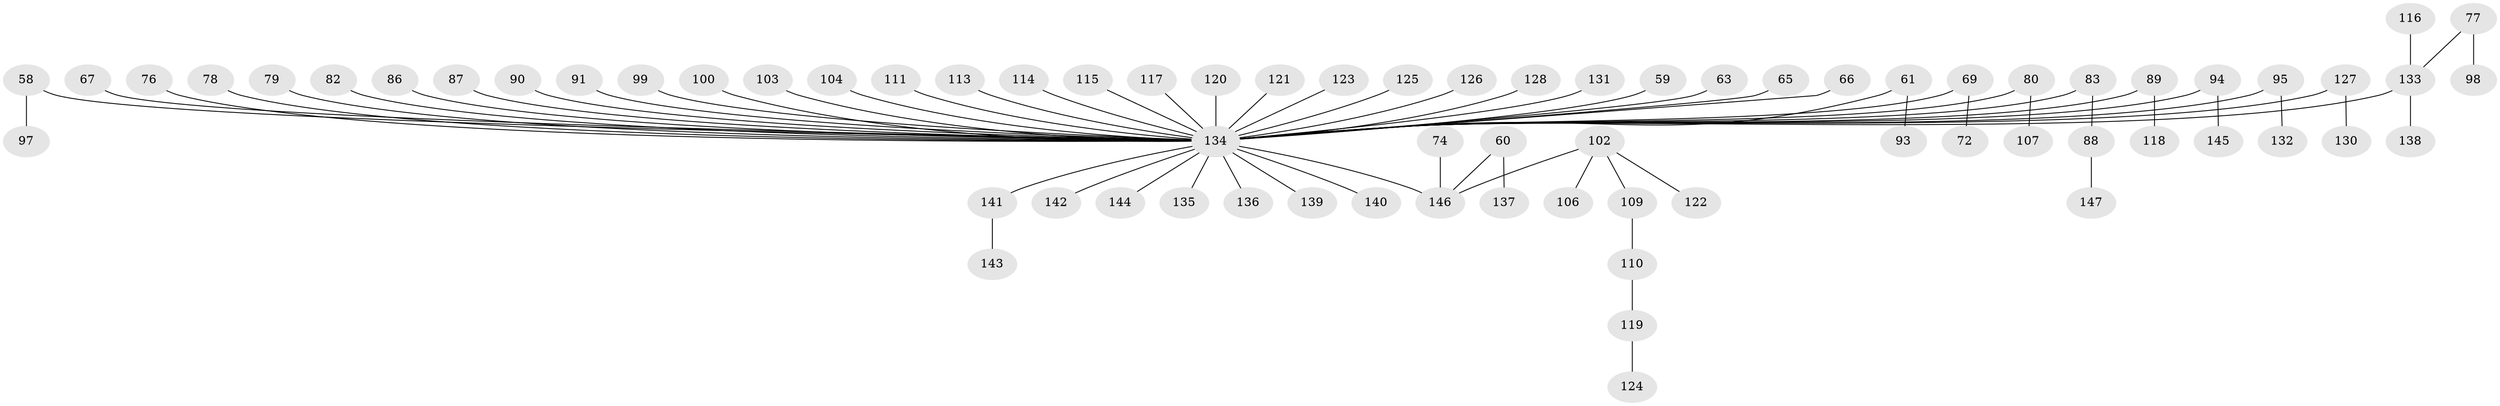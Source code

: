 // original degree distribution, {4: 0.08843537414965986, 10: 0.006802721088435374, 7: 0.006802721088435374, 8: 0.006802721088435374, 6: 0.013605442176870748, 5: 0.013605442176870748, 3: 0.08163265306122448, 2: 0.2857142857142857, 1: 0.4965986394557823}
// Generated by graph-tools (version 1.1) at 2025/02/03/05/25 17:02:42]
// undirected, 73 vertices, 72 edges
graph export_dot {
graph [start="1"]
  node [color=gray90,style=filled];
  58;
  59;
  60;
  61;
  63;
  65;
  66;
  67;
  69;
  72;
  74;
  76;
  77;
  78;
  79;
  80;
  82;
  83;
  86;
  87;
  88;
  89;
  90;
  91;
  93;
  94;
  95;
  97;
  98;
  99;
  100;
  102;
  103;
  104;
  106;
  107;
  109;
  110;
  111;
  113;
  114;
  115;
  116;
  117;
  118;
  119;
  120;
  121;
  122;
  123;
  124;
  125;
  126;
  127;
  128;
  130;
  131;
  132;
  133 [super="+92+108"];
  134 [super="+43+75+85+96+84+48+129+54"];
  135;
  136;
  137;
  138;
  139;
  140;
  141 [super="+57+101"];
  142;
  143;
  144;
  145;
  146 [super="+28+42"];
  147;
  58 -- 97;
  58 -- 134;
  59 -- 134;
  60 -- 137;
  60 -- 146;
  61 -- 93;
  61 -- 134;
  63 -- 134;
  65 -- 134;
  66 -- 134;
  67 -- 134;
  69 -- 72;
  69 -- 134;
  74 -- 146;
  76 -- 134;
  77 -- 98;
  77 -- 133;
  78 -- 134;
  79 -- 134;
  80 -- 107;
  80 -- 134;
  82 -- 134;
  83 -- 88;
  83 -- 134;
  86 -- 134;
  87 -- 134;
  88 -- 147;
  89 -- 118;
  89 -- 134;
  90 -- 134;
  91 -- 134;
  94 -- 145;
  94 -- 134;
  95 -- 132;
  95 -- 134;
  99 -- 134;
  100 -- 134;
  102 -- 106;
  102 -- 109;
  102 -- 122;
  102 -- 146;
  103 -- 134;
  104 -- 134;
  109 -- 110;
  110 -- 119;
  111 -- 134;
  113 -- 134;
  114 -- 134;
  115 -- 134;
  116 -- 133;
  117 -- 134;
  119 -- 124;
  120 -- 134;
  121 -- 134;
  123 -- 134;
  125 -- 134;
  126 -- 134;
  127 -- 130;
  127 -- 134;
  128 -- 134;
  131 -- 134;
  133 -- 138;
  133 -- 134;
  134 -- 142;
  134 -- 135;
  134 -- 136;
  134 -- 139;
  134 -- 140;
  134 -- 141;
  134 -- 144;
  134 -- 146;
  141 -- 143;
}
